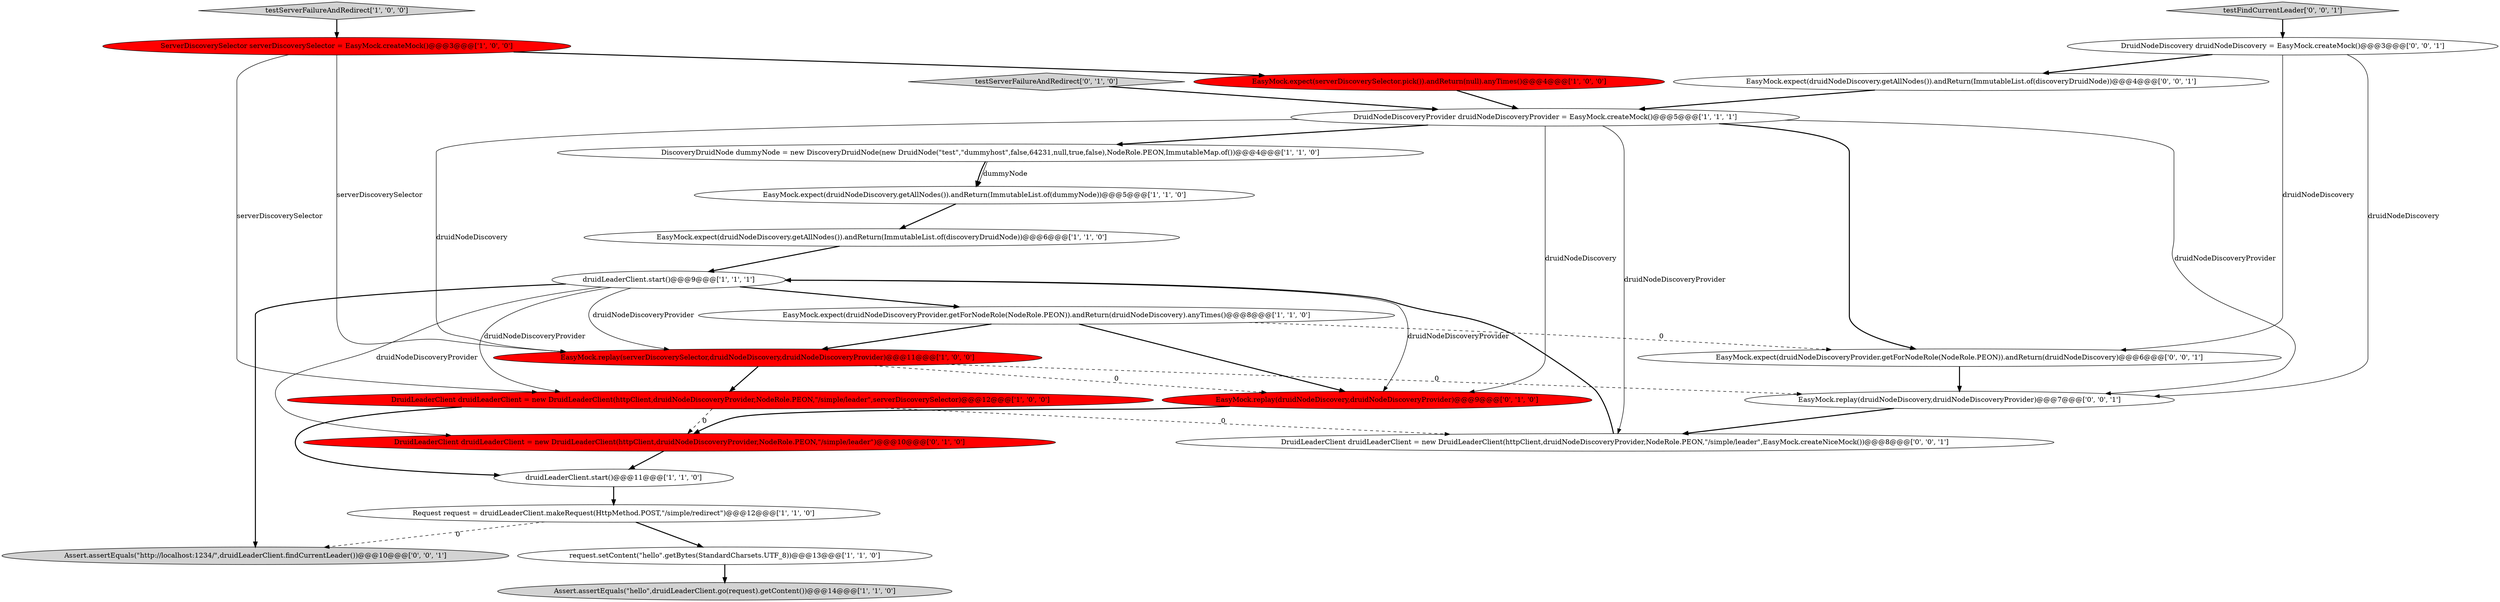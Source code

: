 digraph {
8 [style = filled, label = "druidLeaderClient.start()@@@11@@@['1', '1', '0']", fillcolor = white, shape = ellipse image = "AAA0AAABBB1BBB"];
10 [style = filled, label = "EasyMock.expect(druidNodeDiscovery.getAllNodes()).andReturn(ImmutableList.of(discoveryDruidNode))@@@6@@@['1', '1', '0']", fillcolor = white, shape = ellipse image = "AAA0AAABBB1BBB"];
13 [style = filled, label = "EasyMock.expect(serverDiscoverySelector.pick()).andReturn(null).anyTimes()@@@4@@@['1', '0', '0']", fillcolor = red, shape = ellipse image = "AAA1AAABBB1BBB"];
5 [style = filled, label = "DruidLeaderClient druidLeaderClient = new DruidLeaderClient(httpClient,druidNodeDiscoveryProvider,NodeRole.PEON,\"/simple/leader\",serverDiscoverySelector)@@@12@@@['1', '0', '0']", fillcolor = red, shape = ellipse image = "AAA1AAABBB1BBB"];
24 [style = filled, label = "EasyMock.expect(druidNodeDiscovery.getAllNodes()).andReturn(ImmutableList.of(discoveryDruidNode))@@@4@@@['0', '0', '1']", fillcolor = white, shape = ellipse image = "AAA0AAABBB3BBB"];
18 [style = filled, label = "testFindCurrentLeader['0', '0', '1']", fillcolor = lightgray, shape = diamond image = "AAA0AAABBB3BBB"];
11 [style = filled, label = "DiscoveryDruidNode dummyNode = new DiscoveryDruidNode(new DruidNode(\"test\",\"dummyhost\",false,64231,null,true,false),NodeRole.PEON,ImmutableMap.of())@@@4@@@['1', '1', '0']", fillcolor = white, shape = ellipse image = "AAA0AAABBB1BBB"];
12 [style = filled, label = "ServerDiscoverySelector serverDiscoverySelector = EasyMock.createMock()@@@3@@@['1', '0', '0']", fillcolor = red, shape = ellipse image = "AAA1AAABBB1BBB"];
6 [style = filled, label = "DruidNodeDiscoveryProvider druidNodeDiscoveryProvider = EasyMock.createMock()@@@5@@@['1', '1', '1']", fillcolor = white, shape = ellipse image = "AAA0AAABBB1BBB"];
4 [style = filled, label = "druidLeaderClient.start()@@@9@@@['1', '1', '1']", fillcolor = white, shape = ellipse image = "AAA0AAABBB1BBB"];
14 [style = filled, label = "EasyMock.expect(druidNodeDiscovery.getAllNodes()).andReturn(ImmutableList.of(dummyNode))@@@5@@@['1', '1', '0']", fillcolor = white, shape = ellipse image = "AAA0AAABBB1BBB"];
3 [style = filled, label = "EasyMock.replay(serverDiscoverySelector,druidNodeDiscovery,druidNodeDiscoveryProvider)@@@11@@@['1', '0', '0']", fillcolor = red, shape = ellipse image = "AAA1AAABBB1BBB"];
0 [style = filled, label = "Request request = druidLeaderClient.makeRequest(HttpMethod.POST,\"/simple/redirect\")@@@12@@@['1', '1', '0']", fillcolor = white, shape = ellipse image = "AAA0AAABBB1BBB"];
19 [style = filled, label = "DruidLeaderClient druidLeaderClient = new DruidLeaderClient(httpClient,druidNodeDiscoveryProvider,NodeRole.PEON,\"/simple/leader\",EasyMock.createNiceMock())@@@8@@@['0', '0', '1']", fillcolor = white, shape = ellipse image = "AAA0AAABBB3BBB"];
23 [style = filled, label = "Assert.assertEquals(\"http://localhost:1234/\",druidLeaderClient.findCurrentLeader())@@@10@@@['0', '0', '1']", fillcolor = lightgray, shape = ellipse image = "AAA0AAABBB3BBB"];
2 [style = filled, label = "EasyMock.expect(druidNodeDiscoveryProvider.getForNodeRole(NodeRole.PEON)).andReturn(druidNodeDiscovery).anyTimes()@@@8@@@['1', '1', '0']", fillcolor = white, shape = ellipse image = "AAA0AAABBB1BBB"];
7 [style = filled, label = "Assert.assertEquals(\"hello\",druidLeaderClient.go(request).getContent())@@@14@@@['1', '1', '0']", fillcolor = lightgray, shape = ellipse image = "AAA0AAABBB1BBB"];
17 [style = filled, label = "testServerFailureAndRedirect['0', '1', '0']", fillcolor = lightgray, shape = diamond image = "AAA0AAABBB2BBB"];
16 [style = filled, label = "EasyMock.replay(druidNodeDiscovery,druidNodeDiscoveryProvider)@@@9@@@['0', '1', '0']", fillcolor = red, shape = ellipse image = "AAA1AAABBB2BBB"];
1 [style = filled, label = "request.setContent(\"hello\".getBytes(StandardCharsets.UTF_8))@@@13@@@['1', '1', '0']", fillcolor = white, shape = ellipse image = "AAA0AAABBB1BBB"];
22 [style = filled, label = "EasyMock.expect(druidNodeDiscoveryProvider.getForNodeRole(NodeRole.PEON)).andReturn(druidNodeDiscovery)@@@6@@@['0', '0', '1']", fillcolor = white, shape = ellipse image = "AAA0AAABBB3BBB"];
15 [style = filled, label = "DruidLeaderClient druidLeaderClient = new DruidLeaderClient(httpClient,druidNodeDiscoveryProvider,NodeRole.PEON,\"/simple/leader\")@@@10@@@['0', '1', '0']", fillcolor = red, shape = ellipse image = "AAA1AAABBB2BBB"];
20 [style = filled, label = "EasyMock.replay(druidNodeDiscovery,druidNodeDiscoveryProvider)@@@7@@@['0', '0', '1']", fillcolor = white, shape = ellipse image = "AAA0AAABBB3BBB"];
9 [style = filled, label = "testServerFailureAndRedirect['1', '0', '0']", fillcolor = lightgray, shape = diamond image = "AAA0AAABBB1BBB"];
21 [style = filled, label = "DruidNodeDiscovery druidNodeDiscovery = EasyMock.createMock()@@@3@@@['0', '0', '1']", fillcolor = white, shape = ellipse image = "AAA0AAABBB3BBB"];
16->15 [style = bold, label=""];
5->8 [style = bold, label=""];
11->14 [style = bold, label=""];
17->6 [style = bold, label=""];
6->22 [style = bold, label=""];
12->5 [style = solid, label="serverDiscoverySelector"];
0->23 [style = dashed, label="0"];
2->3 [style = bold, label=""];
4->15 [style = solid, label="druidNodeDiscoveryProvider"];
3->16 [style = dashed, label="0"];
14->10 [style = bold, label=""];
6->20 [style = solid, label="druidNodeDiscoveryProvider"];
12->3 [style = solid, label="serverDiscoverySelector"];
6->19 [style = solid, label="druidNodeDiscoveryProvider"];
21->24 [style = bold, label=""];
4->2 [style = bold, label=""];
1->7 [style = bold, label=""];
21->22 [style = solid, label="druidNodeDiscovery"];
8->0 [style = bold, label=""];
12->13 [style = bold, label=""];
3->5 [style = bold, label=""];
4->5 [style = solid, label="druidNodeDiscoveryProvider"];
6->16 [style = solid, label="druidNodeDiscovery"];
22->20 [style = bold, label=""];
4->3 [style = solid, label="druidNodeDiscoveryProvider"];
4->16 [style = solid, label="druidNodeDiscoveryProvider"];
0->1 [style = bold, label=""];
6->11 [style = bold, label=""];
3->20 [style = dashed, label="0"];
10->4 [style = bold, label=""];
21->20 [style = solid, label="druidNodeDiscovery"];
9->12 [style = bold, label=""];
19->4 [style = bold, label=""];
18->21 [style = bold, label=""];
13->6 [style = bold, label=""];
20->19 [style = bold, label=""];
24->6 [style = bold, label=""];
5->15 [style = dashed, label="0"];
2->22 [style = dashed, label="0"];
5->19 [style = dashed, label="0"];
15->8 [style = bold, label=""];
6->3 [style = solid, label="druidNodeDiscovery"];
4->23 [style = bold, label=""];
11->14 [style = solid, label="dummyNode"];
2->16 [style = bold, label=""];
}

